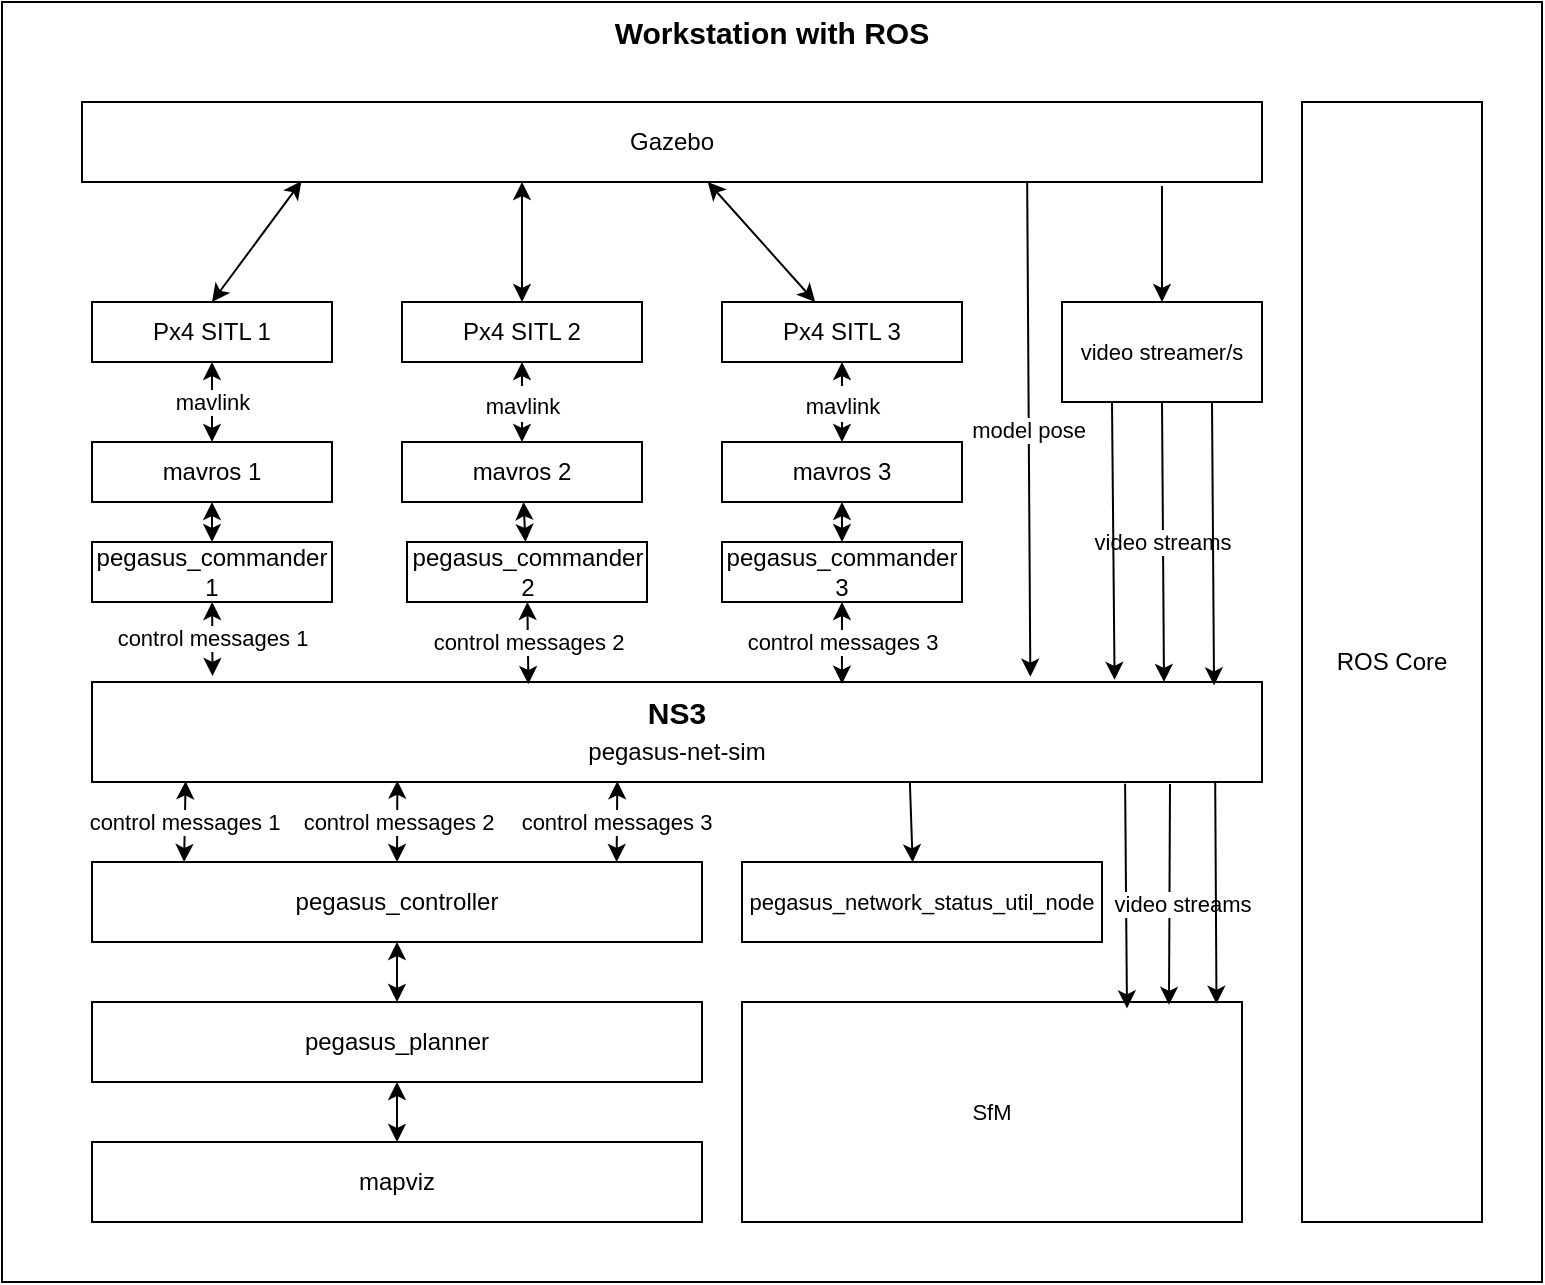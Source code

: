 <mxfile version="13.3.1" type="device"><diagram id="pGZ1wqW6ZWnrYDLfQOk7" name="Page-1"><mxGraphModel dx="1422" dy="854" grid="1" gridSize="10" guides="1" tooltips="1" connect="1" arrows="1" fold="1" page="1" pageScale="1" pageWidth="850" pageHeight="1100" math="0" shadow="0"><root><mxCell id="0"/><mxCell id="1" parent="0"/><mxCell id="ZgYkrjisWizzbGYlChb_-57" value="" style="group" parent="1" vertex="1" connectable="0"><mxGeometry x="40" y="40" width="770" height="640" as="geometry"/></mxCell><mxCell id="ZgYkrjisWizzbGYlChb_-2" value="Workstation with ROS" style="rounded=0;whiteSpace=wrap;html=1;fontSize=15;verticalAlign=top;fontStyle=1" parent="ZgYkrjisWizzbGYlChb_-57" vertex="1"><mxGeometry width="770" height="640" as="geometry"/></mxCell><mxCell id="ZgYkrjisWizzbGYlChb_-1" value="NS3&lt;br&gt;&lt;span style=&quot;font-weight: normal&quot;&gt;&lt;font style=&quot;font-size: 12px&quot;&gt;pegasus-net-sim&lt;/font&gt;&lt;/span&gt;" style="rounded=0;whiteSpace=wrap;html=1;horizontal=1;verticalAlign=top;fontSize=15;fontStyle=1" parent="ZgYkrjisWizzbGYlChb_-57" vertex="1"><mxGeometry x="45" y="340" width="585" height="50" as="geometry"/></mxCell><mxCell id="ZgYkrjisWizzbGYlChb_-3" value="Px4 SITL 1" style="rounded=0;whiteSpace=wrap;html=1;fontSize=12;" parent="ZgYkrjisWizzbGYlChb_-57" vertex="1"><mxGeometry x="45" y="150" width="120" height="30" as="geometry"/></mxCell><mxCell id="ZgYkrjisWizzbGYlChb_-8" style="edgeStyle=orthogonalEdgeStyle;rounded=0;orthogonalLoop=1;jettySize=auto;html=1;fontSize=15;startArrow=classic;startFill=1;" parent="ZgYkrjisWizzbGYlChb_-57" source="ZgYkrjisWizzbGYlChb_-4" edge="1"><mxGeometry relative="1" as="geometry"><mxPoint x="260" y="90" as="targetPoint"/></mxGeometry></mxCell><mxCell id="ZgYkrjisWizzbGYlChb_-4" value="Px4 SITL 2" style="rounded=0;whiteSpace=wrap;html=1;fontSize=12;" parent="ZgYkrjisWizzbGYlChb_-57" vertex="1"><mxGeometry x="200" y="150" width="120" height="30" as="geometry"/></mxCell><mxCell id="ZgYkrjisWizzbGYlChb_-5" value="Px4 SITL 3" style="rounded=0;whiteSpace=wrap;html=1;fontSize=12;" parent="ZgYkrjisWizzbGYlChb_-57" vertex="1"><mxGeometry x="360" y="150" width="120" height="30" as="geometry"/></mxCell><mxCell id="ZgYkrjisWizzbGYlChb_-6" value="Gazebo" style="rounded=0;whiteSpace=wrap;html=1;fontSize=12;" parent="ZgYkrjisWizzbGYlChb_-57" vertex="1"><mxGeometry x="40" y="50" width="590" height="40" as="geometry"/></mxCell><mxCell id="ZgYkrjisWizzbGYlChb_-7" value="" style="endArrow=classic;startArrow=classic;html=1;fontSize=15;exitX=0.5;exitY=0;exitDx=0;exitDy=0;entryX=0.186;entryY=0.989;entryDx=0;entryDy=0;entryPerimeter=0;" parent="ZgYkrjisWizzbGYlChb_-57" source="ZgYkrjisWizzbGYlChb_-3" target="ZgYkrjisWizzbGYlChb_-6" edge="1"><mxGeometry width="50" height="50" relative="1" as="geometry"><mxPoint x="360" y="130" as="sourcePoint"/><mxPoint x="410" y="80" as="targetPoint"/></mxGeometry></mxCell><mxCell id="ZgYkrjisWizzbGYlChb_-13" value="mavlink" style="edgeStyle=none;rounded=0;orthogonalLoop=1;jettySize=auto;html=1;startArrow=classic;startFill=1;fontSize=11;" parent="ZgYkrjisWizzbGYlChb_-57" source="ZgYkrjisWizzbGYlChb_-10" target="ZgYkrjisWizzbGYlChb_-3" edge="1"><mxGeometry relative="1" as="geometry"/></mxCell><mxCell id="ZgYkrjisWizzbGYlChb_-10" value="mavros 1" style="rounded=0;whiteSpace=wrap;html=1;fontSize=12;" parent="ZgYkrjisWizzbGYlChb_-57" vertex="1"><mxGeometry x="45" y="220" width="120" height="30" as="geometry"/></mxCell><mxCell id="ZgYkrjisWizzbGYlChb_-14" value="&lt;font style=&quot;font-size: 11px&quot;&gt;mavlink&lt;/font&gt;" style="edgeStyle=none;rounded=0;orthogonalLoop=1;jettySize=auto;html=1;startArrow=classic;startFill=1;fontSize=15;" parent="ZgYkrjisWizzbGYlChb_-57" source="ZgYkrjisWizzbGYlChb_-11" target="ZgYkrjisWizzbGYlChb_-4" edge="1"><mxGeometry relative="1" as="geometry"/></mxCell><mxCell id="ZgYkrjisWizzbGYlChb_-11" value="mavros 2" style="rounded=0;whiteSpace=wrap;html=1;fontSize=12;" parent="ZgYkrjisWizzbGYlChb_-57" vertex="1"><mxGeometry x="200" y="220" width="120" height="30" as="geometry"/></mxCell><mxCell id="ZgYkrjisWizzbGYlChb_-15" value="&lt;font style=&quot;font-size: 11px&quot;&gt;mavlink&lt;/font&gt;" style="edgeStyle=none;rounded=0;orthogonalLoop=1;jettySize=auto;html=1;startArrow=classic;startFill=1;fontSize=15;" parent="ZgYkrjisWizzbGYlChb_-57" source="ZgYkrjisWizzbGYlChb_-12" target="ZgYkrjisWizzbGYlChb_-5" edge="1"><mxGeometry relative="1" as="geometry"/></mxCell><mxCell id="ZgYkrjisWizzbGYlChb_-12" value="mavros 3" style="rounded=0;whiteSpace=wrap;html=1;fontSize=12;" parent="ZgYkrjisWizzbGYlChb_-57" vertex="1"><mxGeometry x="360" y="220" width="120" height="30" as="geometry"/></mxCell><mxCell id="ZgYkrjisWizzbGYlChb_-20" style="edgeStyle=none;rounded=0;orthogonalLoop=1;jettySize=auto;html=1;startArrow=classic;startFill=1;fontSize=12;" parent="ZgYkrjisWizzbGYlChb_-57" source="ZgYkrjisWizzbGYlChb_-16" target="ZgYkrjisWizzbGYlChb_-10" edge="1"><mxGeometry relative="1" as="geometry"/></mxCell><mxCell id="ZgYkrjisWizzbGYlChb_-38" value="control messages 1" style="edgeStyle=none;rounded=0;orthogonalLoop=1;jettySize=auto;html=1;entryX=0.103;entryY=-0.06;entryDx=0;entryDy=0;entryPerimeter=0;startArrow=classic;startFill=1;fontSize=11;" parent="ZgYkrjisWizzbGYlChb_-57" source="ZgYkrjisWizzbGYlChb_-16" target="ZgYkrjisWizzbGYlChb_-1" edge="1"><mxGeometry relative="1" as="geometry"/></mxCell><mxCell id="ZgYkrjisWizzbGYlChb_-16" value="pegasus_commander 1" style="rounded=0;whiteSpace=wrap;html=1;fontSize=12;" parent="ZgYkrjisWizzbGYlChb_-57" vertex="1"><mxGeometry x="45" y="270" width="120" height="30" as="geometry"/></mxCell><mxCell id="ZgYkrjisWizzbGYlChb_-21" style="edgeStyle=none;rounded=0;orthogonalLoop=1;jettySize=auto;html=1;startArrow=classic;startFill=1;fontSize=12;" parent="ZgYkrjisWizzbGYlChb_-57" source="ZgYkrjisWizzbGYlChb_-17" target="ZgYkrjisWizzbGYlChb_-11" edge="1"><mxGeometry relative="1" as="geometry"/></mxCell><mxCell id="ZgYkrjisWizzbGYlChb_-39" value="control messages 2" style="edgeStyle=none;rounded=0;orthogonalLoop=1;jettySize=auto;html=1;entryX=0.373;entryY=0.02;entryDx=0;entryDy=0;entryPerimeter=0;startArrow=classic;startFill=1;fontSize=11;" parent="ZgYkrjisWizzbGYlChb_-57" source="ZgYkrjisWizzbGYlChb_-17" target="ZgYkrjisWizzbGYlChb_-1" edge="1"><mxGeometry relative="1" as="geometry"/></mxCell><mxCell id="ZgYkrjisWizzbGYlChb_-17" value="pegasus_commander 2" style="rounded=0;whiteSpace=wrap;html=1;fontSize=12;" parent="ZgYkrjisWizzbGYlChb_-57" vertex="1"><mxGeometry x="202.5" y="270" width="120" height="30" as="geometry"/></mxCell><mxCell id="ZgYkrjisWizzbGYlChb_-22" style="edgeStyle=none;rounded=0;orthogonalLoop=1;jettySize=auto;html=1;startArrow=classic;startFill=1;fontSize=12;" parent="ZgYkrjisWizzbGYlChb_-57" source="ZgYkrjisWizzbGYlChb_-18" target="ZgYkrjisWizzbGYlChb_-12" edge="1"><mxGeometry relative="1" as="geometry"/></mxCell><mxCell id="ZgYkrjisWizzbGYlChb_-40" value="control messages 3" style="edgeStyle=none;rounded=0;orthogonalLoop=1;jettySize=auto;html=1;entryX=0.641;entryY=0.017;entryDx=0;entryDy=0;entryPerimeter=0;startArrow=classic;startFill=1;fontSize=11;" parent="ZgYkrjisWizzbGYlChb_-57" source="ZgYkrjisWizzbGYlChb_-18" target="ZgYkrjisWizzbGYlChb_-1" edge="1"><mxGeometry relative="1" as="geometry"/></mxCell><mxCell id="ZgYkrjisWizzbGYlChb_-18" value="pegasus_commander 3" style="rounded=0;whiteSpace=wrap;html=1;fontSize=12;" parent="ZgYkrjisWizzbGYlChb_-57" vertex="1"><mxGeometry x="360" y="270" width="120" height="30" as="geometry"/></mxCell><mxCell id="ZgYkrjisWizzbGYlChb_-30" value="control messages 2" style="edgeStyle=none;rounded=0;orthogonalLoop=1;jettySize=auto;html=1;startArrow=classic;startFill=1;fontSize=11;entryX=0.261;entryY=0.987;entryDx=0;entryDy=0;entryPerimeter=0;exitX=0.5;exitY=0;exitDx=0;exitDy=0;" parent="ZgYkrjisWizzbGYlChb_-57" source="ZgYkrjisWizzbGYlChb_-28" target="ZgYkrjisWizzbGYlChb_-1" edge="1"><mxGeometry relative="1" as="geometry"/></mxCell><mxCell id="ZgYkrjisWizzbGYlChb_-28" value="pegasus_controller" style="rounded=0;whiteSpace=wrap;html=1;fontSize=12;" parent="ZgYkrjisWizzbGYlChb_-57" vertex="1"><mxGeometry x="45" y="430" width="305" height="40" as="geometry"/></mxCell><mxCell id="ZgYkrjisWizzbGYlChb_-31" value="control messages 3" style="edgeStyle=none;rounded=0;orthogonalLoop=1;jettySize=auto;html=1;startArrow=classic;startFill=1;fontSize=11;entryX=0.449;entryY=0.993;entryDx=0;entryDy=0;exitX=0.86;exitY=0;exitDx=0;exitDy=0;entryPerimeter=0;exitPerimeter=0;" parent="ZgYkrjisWizzbGYlChb_-57" source="ZgYkrjisWizzbGYlChb_-28" target="ZgYkrjisWizzbGYlChb_-1" edge="1"><mxGeometry relative="1" as="geometry"><mxPoint x="272.5" y="440" as="sourcePoint"/><mxPoint x="272.5" y="400" as="targetPoint"/></mxGeometry></mxCell><mxCell id="ZgYkrjisWizzbGYlChb_-32" value="control messages 1" style="edgeStyle=none;rounded=0;orthogonalLoop=1;jettySize=auto;html=1;startArrow=classic;startFill=1;fontSize=11;exitX=0.151;exitY=0;exitDx=0;exitDy=0;entryX=0.08;entryY=0.993;entryDx=0;entryDy=0;entryPerimeter=0;exitPerimeter=0;" parent="ZgYkrjisWizzbGYlChb_-57" source="ZgYkrjisWizzbGYlChb_-28" target="ZgYkrjisWizzbGYlChb_-1" edge="1"><mxGeometry relative="1" as="geometry"><mxPoint x="381.25" y="440" as="sourcePoint"/><mxPoint x="152" y="389" as="targetPoint"/></mxGeometry></mxCell><mxCell id="ZgYkrjisWizzbGYlChb_-36" style="edgeStyle=none;rounded=0;orthogonalLoop=1;jettySize=auto;html=1;entryX=0.5;entryY=1;entryDx=0;entryDy=0;startArrow=classic;startFill=1;fontSize=12;" parent="ZgYkrjisWizzbGYlChb_-57" source="ZgYkrjisWizzbGYlChb_-33" target="ZgYkrjisWizzbGYlChb_-28" edge="1"><mxGeometry relative="1" as="geometry"/></mxCell><mxCell id="ZgYkrjisWizzbGYlChb_-33" value="pegasus_planner" style="rounded=0;whiteSpace=wrap;html=1;fontSize=12;" parent="ZgYkrjisWizzbGYlChb_-57" vertex="1"><mxGeometry x="45" y="500" width="305" height="40" as="geometry"/></mxCell><mxCell id="ZgYkrjisWizzbGYlChb_-37" style="edgeStyle=none;rounded=0;orthogonalLoop=1;jettySize=auto;html=1;entryX=0.5;entryY=1;entryDx=0;entryDy=0;startArrow=classic;startFill=1;fontSize=12;" parent="ZgYkrjisWizzbGYlChb_-57" source="ZgYkrjisWizzbGYlChb_-34" target="ZgYkrjisWizzbGYlChb_-33" edge="1"><mxGeometry relative="1" as="geometry"/></mxCell><mxCell id="ZgYkrjisWizzbGYlChb_-34" value="mapviz" style="rounded=0;whiteSpace=wrap;html=1;fontSize=12;" parent="ZgYkrjisWizzbGYlChb_-57" vertex="1"><mxGeometry x="45" y="570" width="305" height="40" as="geometry"/></mxCell><mxCell id="ZgYkrjisWizzbGYlChb_-35" value="ROS Core" style="rounded=0;whiteSpace=wrap;html=1;fontSize=12;" parent="ZgYkrjisWizzbGYlChb_-57" vertex="1"><mxGeometry x="650" y="50" width="90" height="560" as="geometry"/></mxCell><mxCell id="ZgYkrjisWizzbGYlChb_-9" style="rounded=0;orthogonalLoop=1;jettySize=auto;html=1;fontSize=15;startArrow=classic;startFill=1;" parent="ZgYkrjisWizzbGYlChb_-57" source="ZgYkrjisWizzbGYlChb_-5" target="ZgYkrjisWizzbGYlChb_-6" edge="1"><mxGeometry relative="1" as="geometry"/></mxCell><mxCell id="ZgYkrjisWizzbGYlChb_-41" value="model pose" style="endArrow=classic;html=1;fontSize=11;exitX=0.801;exitY=1.007;exitDx=0;exitDy=0;entryX=0.802;entryY=-0.053;entryDx=0;entryDy=0;entryPerimeter=0;exitPerimeter=0;" parent="ZgYkrjisWizzbGYlChb_-57" source="ZgYkrjisWizzbGYlChb_-6" target="ZgYkrjisWizzbGYlChb_-1" edge="1"><mxGeometry width="50" height="50" relative="1" as="geometry"><mxPoint x="210" y="450" as="sourcePoint"/><mxPoint x="580" y="342" as="targetPoint"/></mxGeometry></mxCell><mxCell id="ZgYkrjisWizzbGYlChb_-42" value="pegasus_network_status_util_node" style="rounded=0;whiteSpace=wrap;html=1;fontSize=11;" parent="ZgYkrjisWizzbGYlChb_-57" vertex="1"><mxGeometry x="370" y="430" width="180" height="40" as="geometry"/></mxCell><mxCell id="ZgYkrjisWizzbGYlChb_-43" value="" style="endArrow=classic;html=1;fontSize=11;entryX=0.474;entryY=0.004;entryDx=0;entryDy=0;exitX=0.699;exitY=0.993;exitDx=0;exitDy=0;exitPerimeter=0;entryPerimeter=0;" parent="ZgYkrjisWizzbGYlChb_-57" source="ZgYkrjisWizzbGYlChb_-1" target="ZgYkrjisWizzbGYlChb_-42" edge="1"><mxGeometry width="50" height="50" relative="1" as="geometry"><mxPoint x="260" y="360" as="sourcePoint"/><mxPoint x="310" y="310" as="targetPoint"/></mxGeometry></mxCell><mxCell id="ZgYkrjisWizzbGYlChb_-44" value="video streamer/s" style="rounded=0;whiteSpace=wrap;html=1;fontSize=11;" parent="ZgYkrjisWizzbGYlChb_-57" vertex="1"><mxGeometry x="530" y="150" width="100" height="50" as="geometry"/></mxCell><mxCell id="ZgYkrjisWizzbGYlChb_-49" value="" style="endArrow=classic;html=1;fontSize=11;entryX=0.5;entryY=0;entryDx=0;entryDy=0;" parent="ZgYkrjisWizzbGYlChb_-57" target="ZgYkrjisWizzbGYlChb_-44" edge="1"><mxGeometry width="50" height="50" relative="1" as="geometry"><mxPoint x="580" y="92" as="sourcePoint"/><mxPoint x="450" y="270" as="targetPoint"/></mxGeometry></mxCell><mxCell id="ZgYkrjisWizzbGYlChb_-50" value="video streams" style="endArrow=classic;html=1;fontSize=11;exitX=0.5;exitY=1;exitDx=0;exitDy=0;" parent="ZgYkrjisWizzbGYlChb_-57" source="ZgYkrjisWizzbGYlChb_-44" edge="1"><mxGeometry width="50" height="50" relative="1" as="geometry"><mxPoint x="400" y="240" as="sourcePoint"/><mxPoint x="581" y="340" as="targetPoint"/></mxGeometry></mxCell><mxCell id="ZgYkrjisWizzbGYlChb_-51" value="" style="endArrow=classic;html=1;fontSize=11;entryX=0.874;entryY=-0.022;entryDx=0;entryDy=0;entryPerimeter=0;exitX=0.25;exitY=1;exitDx=0;exitDy=0;" parent="ZgYkrjisWizzbGYlChb_-57" source="ZgYkrjisWizzbGYlChb_-44" target="ZgYkrjisWizzbGYlChb_-1" edge="1"><mxGeometry width="50" height="50" relative="1" as="geometry"><mxPoint x="400" y="280" as="sourcePoint"/><mxPoint x="450" y="230" as="targetPoint"/></mxGeometry></mxCell><mxCell id="ZgYkrjisWizzbGYlChb_-52" value="" style="endArrow=classic;html=1;fontSize=11;exitX=0.75;exitY=1;exitDx=0;exitDy=0;entryX=0.959;entryY=0.034;entryDx=0;entryDy=0;entryPerimeter=0;" parent="ZgYkrjisWizzbGYlChb_-57" source="ZgYkrjisWizzbGYlChb_-44" target="ZgYkrjisWizzbGYlChb_-1" edge="1"><mxGeometry width="50" height="50" relative="1" as="geometry"><mxPoint x="590" y="210.0" as="sourcePoint"/><mxPoint x="591" y="350" as="targetPoint"/></mxGeometry></mxCell><mxCell id="ZgYkrjisWizzbGYlChb_-53" value="SfM" style="rounded=0;whiteSpace=wrap;html=1;fontSize=11;" parent="ZgYkrjisWizzbGYlChb_-57" vertex="1"><mxGeometry x="370" y="500" width="250" height="110" as="geometry"/></mxCell><mxCell id="ZgYkrjisWizzbGYlChb_-54" value="" style="endArrow=classic;html=1;fontSize=11;exitX=0.883;exitY=1.017;exitDx=0;exitDy=0;exitPerimeter=0;entryX=0.77;entryY=0.029;entryDx=0;entryDy=0;entryPerimeter=0;" parent="ZgYkrjisWizzbGYlChb_-57" source="ZgYkrjisWizzbGYlChb_-1" target="ZgYkrjisWizzbGYlChb_-53" edge="1"><mxGeometry width="50" height="50" relative="1" as="geometry"><mxPoint x="410" y="410" as="sourcePoint"/><mxPoint x="460" y="360" as="targetPoint"/></mxGeometry></mxCell><mxCell id="ZgYkrjisWizzbGYlChb_-55" value="video streams" style="endArrow=classic;html=1;fontSize=11;entryX=0.854;entryY=0.013;entryDx=0;entryDy=0;entryPerimeter=0;" parent="ZgYkrjisWizzbGYlChb_-57" target="ZgYkrjisWizzbGYlChb_-53" edge="1"><mxGeometry x="0.074" y="6" width="50" height="50" relative="1" as="geometry"><mxPoint x="584" y="391" as="sourcePoint"/><mxPoint x="540" y="400" as="targetPoint"/><mxPoint as="offset"/></mxGeometry></mxCell><mxCell id="ZgYkrjisWizzbGYlChb_-56" value="" style="endArrow=classic;html=1;fontSize=11;exitX=0.96;exitY=0.999;exitDx=0;exitDy=0;exitPerimeter=0;entryX=0.949;entryY=0.008;entryDx=0;entryDy=0;entryPerimeter=0;" parent="ZgYkrjisWizzbGYlChb_-57" source="ZgYkrjisWizzbGYlChb_-1" target="ZgYkrjisWizzbGYlChb_-53" edge="1"><mxGeometry width="50" height="50" relative="1" as="geometry"><mxPoint x="490" y="450" as="sourcePoint"/><mxPoint x="540" y="400" as="targetPoint"/></mxGeometry></mxCell></root></mxGraphModel></diagram></mxfile>
